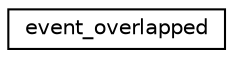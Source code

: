 digraph G
{
  edge [fontname="Helvetica",fontsize="10",labelfontname="Helvetica",labelfontsize="10"];
  node [fontname="Helvetica",fontsize="10",shape=record];
  rankdir="LR";
  Node1 [label="event_overlapped",height=0.2,width=0.4,color="black", fillcolor="white", style="filled",URL="$structevent__overlapped.html"];
}

